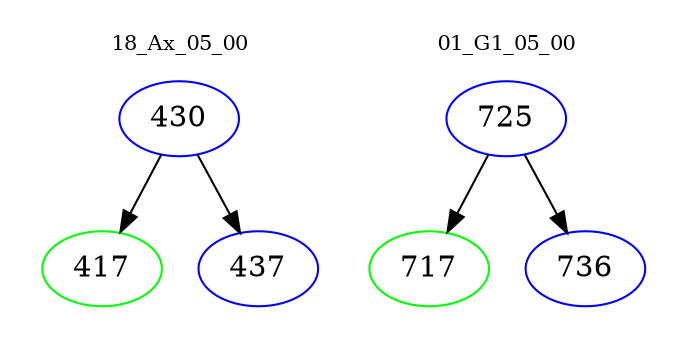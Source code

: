 digraph{
subgraph cluster_0 {
color = white
label = "18_Ax_05_00";
fontsize=10;
T0_430 [label="430", color="blue"]
T0_430 -> T0_417 [color="black"]
T0_417 [label="417", color="green"]
T0_430 -> T0_437 [color="black"]
T0_437 [label="437", color="blue"]
}
subgraph cluster_1 {
color = white
label = "01_G1_05_00";
fontsize=10;
T1_725 [label="725", color="blue"]
T1_725 -> T1_717 [color="black"]
T1_717 [label="717", color="green"]
T1_725 -> T1_736 [color="black"]
T1_736 [label="736", color="blue"]
}
}
